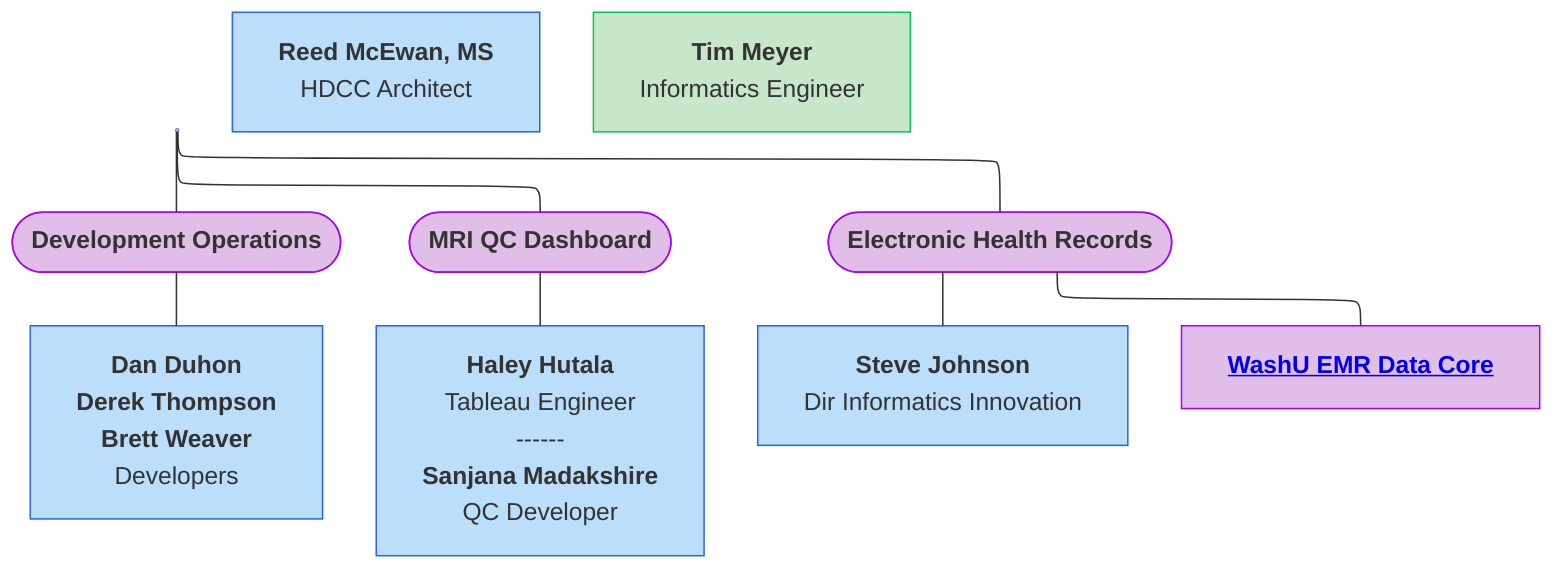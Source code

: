 ---
config:
  layout: elk
---
flowchart TB
    B["<b>Karen Athy-Penrose</b><br>Project Manager"] --- n2(["<b>Development Operations</b>"]) & n3(["<b>MRI QC Dashboard</b>"]) & n4(["<b>Electronic Health Records</b>"])
    n2 --- F["<b>Dan Duhon<br>Derek Thompson<br>Brett Weaver</b><br>Developers"]
    n3 --- G["<b>Haley Hutala</b><br>Tableau Engineer
    ------
    <b>Sanjana Madakshire</b><br>QC Developer"]
    n4 --- H["<b>Steve Johnson</b><br>Dir Informatics Innovation"] & n5@{ label: "<a href=\"../orgcharts/washu\" target=\"_top\"><b>WashU EMR Data Core</b></a>" }
    E["<b>Reed McEwan, MS</b><br>HDCC Architect"]
    n6["<b>Tim Meyer<br></b>Informatics Engineer"]
    B@{ shape: anchor}
    n5@{ shape: rect}
    n6@{ shape: rect}
    style B fill:#C8E6C9,stroke:#00C853
    style n2 fill:#E1BEE7,stroke:#AA00FF
    style n3 fill:#E1BEE7,stroke:#AA00FF
    style n4 fill:#E1BEE7,stroke:#AA00FF
    style F fill:#BBDEFB,stroke:#2962FF
    style G fill:#BBDEFB,stroke:#2962FF
    style H fill:#BBDEFB,stroke:#2962FF
    style n5 fill:#E1BEE7,stroke:#AA00FF
    style E fill:#BBDEFB,stroke:#2962FF
    style n6 fill:#C8E6C9,stroke:#00C853
